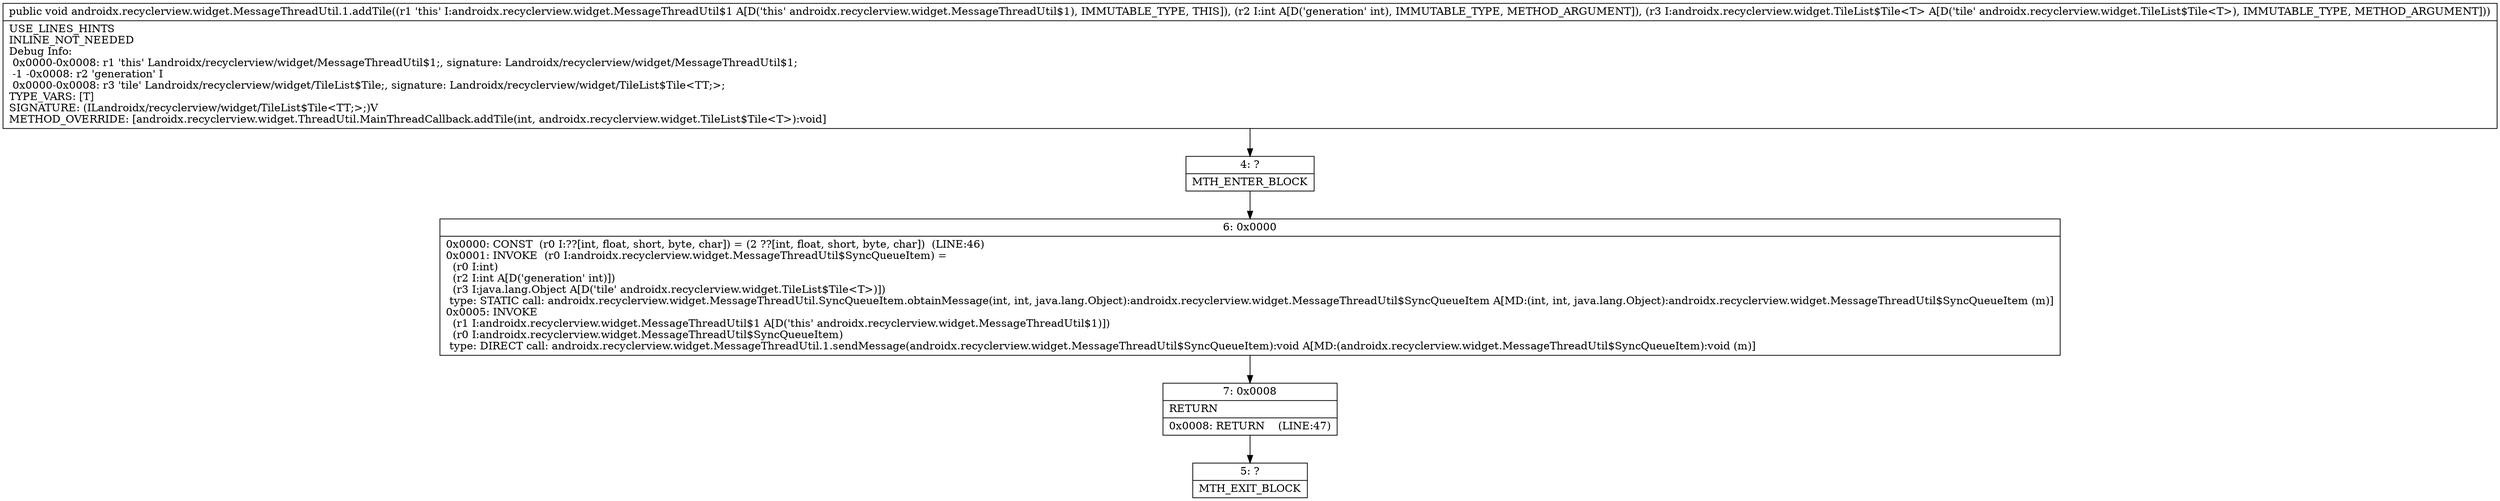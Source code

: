 digraph "CFG forandroidx.recyclerview.widget.MessageThreadUtil.1.addTile(ILandroidx\/recyclerview\/widget\/TileList$Tile;)V" {
Node_4 [shape=record,label="{4\:\ ?|MTH_ENTER_BLOCK\l}"];
Node_6 [shape=record,label="{6\:\ 0x0000|0x0000: CONST  (r0 I:??[int, float, short, byte, char]) = (2 ??[int, float, short, byte, char])  (LINE:46)\l0x0001: INVOKE  (r0 I:androidx.recyclerview.widget.MessageThreadUtil$SyncQueueItem) = \l  (r0 I:int)\l  (r2 I:int A[D('generation' int)])\l  (r3 I:java.lang.Object A[D('tile' androidx.recyclerview.widget.TileList$Tile\<T\>)])\l type: STATIC call: androidx.recyclerview.widget.MessageThreadUtil.SyncQueueItem.obtainMessage(int, int, java.lang.Object):androidx.recyclerview.widget.MessageThreadUtil$SyncQueueItem A[MD:(int, int, java.lang.Object):androidx.recyclerview.widget.MessageThreadUtil$SyncQueueItem (m)]\l0x0005: INVOKE  \l  (r1 I:androidx.recyclerview.widget.MessageThreadUtil$1 A[D('this' androidx.recyclerview.widget.MessageThreadUtil$1)])\l  (r0 I:androidx.recyclerview.widget.MessageThreadUtil$SyncQueueItem)\l type: DIRECT call: androidx.recyclerview.widget.MessageThreadUtil.1.sendMessage(androidx.recyclerview.widget.MessageThreadUtil$SyncQueueItem):void A[MD:(androidx.recyclerview.widget.MessageThreadUtil$SyncQueueItem):void (m)]\l}"];
Node_7 [shape=record,label="{7\:\ 0x0008|RETURN\l|0x0008: RETURN    (LINE:47)\l}"];
Node_5 [shape=record,label="{5\:\ ?|MTH_EXIT_BLOCK\l}"];
MethodNode[shape=record,label="{public void androidx.recyclerview.widget.MessageThreadUtil.1.addTile((r1 'this' I:androidx.recyclerview.widget.MessageThreadUtil$1 A[D('this' androidx.recyclerview.widget.MessageThreadUtil$1), IMMUTABLE_TYPE, THIS]), (r2 I:int A[D('generation' int), IMMUTABLE_TYPE, METHOD_ARGUMENT]), (r3 I:androidx.recyclerview.widget.TileList$Tile\<T\> A[D('tile' androidx.recyclerview.widget.TileList$Tile\<T\>), IMMUTABLE_TYPE, METHOD_ARGUMENT]))  | USE_LINES_HINTS\lINLINE_NOT_NEEDED\lDebug Info:\l  0x0000\-0x0008: r1 'this' Landroidx\/recyclerview\/widget\/MessageThreadUtil$1;, signature: Landroidx\/recyclerview\/widget\/MessageThreadUtil$1;\l  \-1 \-0x0008: r2 'generation' I\l  0x0000\-0x0008: r3 'tile' Landroidx\/recyclerview\/widget\/TileList$Tile;, signature: Landroidx\/recyclerview\/widget\/TileList$Tile\<TT;\>;\lTYPE_VARS: [T]\lSIGNATURE: (ILandroidx\/recyclerview\/widget\/TileList$Tile\<TT;\>;)V\lMETHOD_OVERRIDE: [androidx.recyclerview.widget.ThreadUtil.MainThreadCallback.addTile(int, androidx.recyclerview.widget.TileList$Tile\<T\>):void]\l}"];
MethodNode -> Node_4;Node_4 -> Node_6;
Node_6 -> Node_7;
Node_7 -> Node_5;
}


